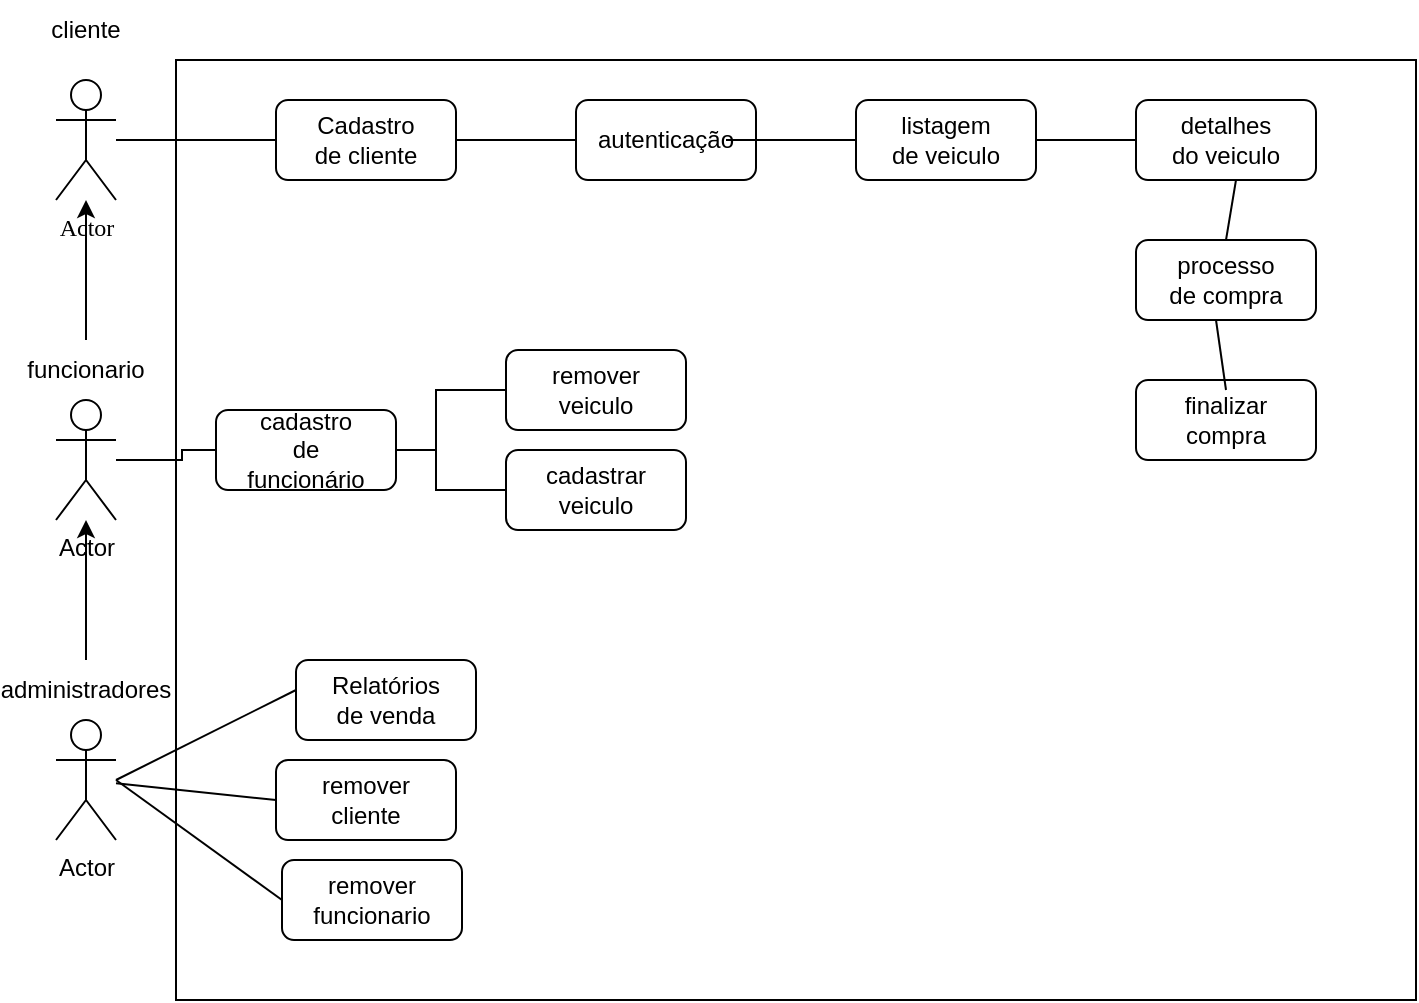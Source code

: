<mxfile version="21.7.5" type="github">
  <diagram name="Página-1" id="NQMU4q9Y0qhl5RLSYpsB">
    <mxGraphModel dx="1360" dy="807" grid="1" gridSize="10" guides="1" tooltips="1" connect="1" arrows="1" fold="1" page="1" pageScale="1" pageWidth="827" pageHeight="1169" background="none" math="0" shadow="0">
      <root>
        <mxCell id="0" />
        <mxCell id="1" parent="0" />
        <mxCell id="jRHtsobIHQ0eofcltsia-61" value="" style="rounded=0;whiteSpace=wrap;html=1;" vertex="1" parent="1">
          <mxGeometry x="180" y="60" width="620" height="470" as="geometry" />
        </mxCell>
        <mxCell id="jRHtsobIHQ0eofcltsia-62" value="Actor" style="shape=umlActor;verticalLabelPosition=bottom;verticalAlign=top;html=1;outlineConnect=0;fillStyle=auto;" vertex="1" parent="1">
          <mxGeometry x="120" y="390" width="30" height="60" as="geometry" />
        </mxCell>
        <mxCell id="jRHtsobIHQ0eofcltsia-63" value="" style="edgeStyle=orthogonalEdgeStyle;rounded=0;orthogonalLoop=1;jettySize=auto;html=1;" edge="1" parent="1" source="jRHtsobIHQ0eofcltsia-64" target="jRHtsobIHQ0eofcltsia-97">
          <mxGeometry relative="1" as="geometry">
            <Array as="points">
              <mxPoint x="183" y="260" />
              <mxPoint x="183" y="255" />
            </Array>
          </mxGeometry>
        </mxCell>
        <mxCell id="jRHtsobIHQ0eofcltsia-64" value="Actor" style="shape=umlActor;verticalLabelPosition=bottom;verticalAlign=top;html=1;outlineConnect=0;" vertex="1" parent="1">
          <mxGeometry x="120" y="230" width="30" height="60" as="geometry" />
        </mxCell>
        <mxCell id="jRHtsobIHQ0eofcltsia-65" value="" style="edgeStyle=orthogonalEdgeStyle;rounded=0;orthogonalLoop=1;jettySize=auto;html=1;" edge="1" parent="1" source="jRHtsobIHQ0eofcltsia-66" target="jRHtsobIHQ0eofcltsia-69">
          <mxGeometry relative="1" as="geometry" />
        </mxCell>
        <mxCell id="jRHtsobIHQ0eofcltsia-66" value="Actor" style="shape=umlActor;verticalLabelPosition=bottom;verticalAlign=top;html=1;outlineConnect=0;gradientColor=none;fontFamily=cliente;fillStyle=auto;" vertex="1" parent="1">
          <mxGeometry x="120" y="70" width="30" height="60" as="geometry" />
        </mxCell>
        <mxCell id="jRHtsobIHQ0eofcltsia-67" value="" style="edgeStyle=orthogonalEdgeStyle;rounded=0;orthogonalLoop=1;jettySize=auto;html=1;" edge="1" parent="1" source="jRHtsobIHQ0eofcltsia-68" target="jRHtsobIHQ0eofcltsia-72">
          <mxGeometry relative="1" as="geometry" />
        </mxCell>
        <mxCell id="jRHtsobIHQ0eofcltsia-68" value="" style="rounded=1;whiteSpace=wrap;html=1;" vertex="1" parent="1">
          <mxGeometry x="230" y="80" width="90" height="40" as="geometry" />
        </mxCell>
        <mxCell id="jRHtsobIHQ0eofcltsia-69" value="Cadastro de cliente" style="text;html=1;strokeColor=none;fillColor=none;align=center;verticalAlign=middle;whiteSpace=wrap;rounded=0;" vertex="1" parent="1">
          <mxGeometry x="245" y="85" width="60" height="30" as="geometry" />
        </mxCell>
        <mxCell id="jRHtsobIHQ0eofcltsia-70" value="" style="rounded=1;whiteSpace=wrap;html=1;" vertex="1" parent="1">
          <mxGeometry x="380" y="80" width="90" height="40" as="geometry" />
        </mxCell>
        <mxCell id="jRHtsobIHQ0eofcltsia-71" value="" style="edgeStyle=orthogonalEdgeStyle;rounded=0;orthogonalLoop=1;jettySize=auto;html=1;" edge="1" parent="1" source="jRHtsobIHQ0eofcltsia-72" target="jRHtsobIHQ0eofcltsia-75">
          <mxGeometry relative="1" as="geometry" />
        </mxCell>
        <mxCell id="jRHtsobIHQ0eofcltsia-72" value="autenticação" style="text;html=1;strokeColor=none;fillColor=none;align=center;verticalAlign=middle;whiteSpace=wrap;rounded=0;" vertex="1" parent="1">
          <mxGeometry x="395" y="85" width="60" height="30" as="geometry" />
        </mxCell>
        <mxCell id="jRHtsobIHQ0eofcltsia-73" value="" style="rounded=1;whiteSpace=wrap;html=1;" vertex="1" parent="1">
          <mxGeometry x="520" y="80" width="90" height="40" as="geometry" />
        </mxCell>
        <mxCell id="jRHtsobIHQ0eofcltsia-74" value="" style="edgeStyle=orthogonalEdgeStyle;rounded=0;orthogonalLoop=1;jettySize=auto;html=1;exitX=1;exitY=0.5;exitDx=0;exitDy=0;" edge="1" parent="1" source="jRHtsobIHQ0eofcltsia-73" target="jRHtsobIHQ0eofcltsia-77">
          <mxGeometry relative="1" as="geometry" />
        </mxCell>
        <mxCell id="jRHtsobIHQ0eofcltsia-75" value="listagem de veiculo" style="text;html=1;strokeColor=none;fillColor=none;align=center;verticalAlign=middle;whiteSpace=wrap;rounded=0;" vertex="1" parent="1">
          <mxGeometry x="535" y="85" width="60" height="30" as="geometry" />
        </mxCell>
        <mxCell id="jRHtsobIHQ0eofcltsia-76" value="" style="rounded=1;whiteSpace=wrap;html=1;" vertex="1" parent="1">
          <mxGeometry x="660" y="80" width="90" height="40" as="geometry" />
        </mxCell>
        <mxCell id="jRHtsobIHQ0eofcltsia-77" value="detalhes do veiculo" style="text;html=1;strokeColor=none;fillColor=none;align=center;verticalAlign=middle;whiteSpace=wrap;rounded=0;" vertex="1" parent="1">
          <mxGeometry x="675" y="85" width="60" height="30" as="geometry" />
        </mxCell>
        <mxCell id="jRHtsobIHQ0eofcltsia-78" value="cliente" style="text;html=1;strokeColor=none;fillColor=none;align=center;verticalAlign=middle;whiteSpace=wrap;rounded=0;" vertex="1" parent="1">
          <mxGeometry x="105" y="30" width="60" height="30" as="geometry" />
        </mxCell>
        <mxCell id="jRHtsobIHQ0eofcltsia-79" style="edgeStyle=orthogonalEdgeStyle;rounded=0;orthogonalLoop=1;jettySize=auto;html=1;" edge="1" parent="1" source="jRHtsobIHQ0eofcltsia-80" target="jRHtsobIHQ0eofcltsia-66">
          <mxGeometry relative="1" as="geometry" />
        </mxCell>
        <mxCell id="jRHtsobIHQ0eofcltsia-80" value="funcionario" style="text;html=1;strokeColor=none;fillColor=none;align=center;verticalAlign=middle;whiteSpace=wrap;rounded=0;" vertex="1" parent="1">
          <mxGeometry x="105" y="200" width="60" height="30" as="geometry" />
        </mxCell>
        <mxCell id="jRHtsobIHQ0eofcltsia-81" style="edgeStyle=orthogonalEdgeStyle;rounded=0;orthogonalLoop=1;jettySize=auto;html=1;" edge="1" parent="1" source="jRHtsobIHQ0eofcltsia-83" target="jRHtsobIHQ0eofcltsia-64">
          <mxGeometry relative="1" as="geometry" />
        </mxCell>
        <mxCell id="jRHtsobIHQ0eofcltsia-83" value="administradores" style="text;html=1;strokeColor=none;fillColor=none;align=center;verticalAlign=middle;whiteSpace=wrap;rounded=0;" vertex="1" parent="1">
          <mxGeometry x="105" y="360" width="60" height="30" as="geometry" />
        </mxCell>
        <mxCell id="jRHtsobIHQ0eofcltsia-84" value="" style="edgeStyle=orthogonalEdgeStyle;rounded=0;orthogonalLoop=1;jettySize=auto;html=1;" edge="1" parent="1" source="jRHtsobIHQ0eofcltsia-85" target="jRHtsobIHQ0eofcltsia-97">
          <mxGeometry relative="1" as="geometry" />
        </mxCell>
        <mxCell id="jRHtsobIHQ0eofcltsia-85" value="" style="rounded=1;whiteSpace=wrap;html=1;" vertex="1" parent="1">
          <mxGeometry x="345" y="255" width="90" height="40" as="geometry" />
        </mxCell>
        <mxCell id="jRHtsobIHQ0eofcltsia-86" value="cadastrar veiculo" style="text;html=1;strokeColor=none;fillColor=none;align=center;verticalAlign=middle;whiteSpace=wrap;rounded=0;" vertex="1" parent="1">
          <mxGeometry x="360" y="260" width="60" height="30" as="geometry" />
        </mxCell>
        <mxCell id="jRHtsobIHQ0eofcltsia-87" value="" style="edgeStyle=orthogonalEdgeStyle;rounded=0;orthogonalLoop=1;jettySize=auto;html=1;" edge="1" parent="1" source="jRHtsobIHQ0eofcltsia-88" target="jRHtsobIHQ0eofcltsia-97">
          <mxGeometry relative="1" as="geometry" />
        </mxCell>
        <mxCell id="jRHtsobIHQ0eofcltsia-88" value="" style="rounded=1;whiteSpace=wrap;html=1;" vertex="1" parent="1">
          <mxGeometry x="345" y="205" width="90" height="40" as="geometry" />
        </mxCell>
        <mxCell id="jRHtsobIHQ0eofcltsia-89" value="remover veiculo" style="text;html=1;strokeColor=none;fillColor=none;align=center;verticalAlign=middle;whiteSpace=wrap;rounded=0;" vertex="1" parent="1">
          <mxGeometry x="360" y="210" width="60" height="30" as="geometry" />
        </mxCell>
        <mxCell id="jRHtsobIHQ0eofcltsia-90" value="" style="rounded=1;whiteSpace=wrap;html=1;" vertex="1" parent="1">
          <mxGeometry x="660" y="220" width="90" height="40" as="geometry" />
        </mxCell>
        <mxCell id="jRHtsobIHQ0eofcltsia-91" value="finalizar compra" style="text;html=1;strokeColor=none;fillColor=none;align=center;verticalAlign=middle;whiteSpace=wrap;rounded=0;" vertex="1" parent="1">
          <mxGeometry x="675" y="225" width="60" height="30" as="geometry" />
        </mxCell>
        <mxCell id="jRHtsobIHQ0eofcltsia-92" value="" style="rounded=1;whiteSpace=wrap;html=1;" vertex="1" parent="1">
          <mxGeometry x="200" y="235" width="90" height="40" as="geometry" />
        </mxCell>
        <mxCell id="jRHtsobIHQ0eofcltsia-93" value="" style="rounded=1;whiteSpace=wrap;html=1;" vertex="1" parent="1">
          <mxGeometry x="233" y="460" width="90" height="40" as="geometry" />
        </mxCell>
        <mxCell id="jRHtsobIHQ0eofcltsia-94" value="" style="rounded=1;whiteSpace=wrap;html=1;" vertex="1" parent="1">
          <mxGeometry x="660" y="150" width="90" height="40" as="geometry" />
        </mxCell>
        <mxCell id="jRHtsobIHQ0eofcltsia-95" value="processo de compra" style="text;html=1;strokeColor=none;fillColor=none;align=center;verticalAlign=middle;whiteSpace=wrap;rounded=0;" vertex="1" parent="1">
          <mxGeometry x="675" y="155" width="60" height="30" as="geometry" />
        </mxCell>
        <mxCell id="jRHtsobIHQ0eofcltsia-96" value="" style="rounded=1;whiteSpace=wrap;html=1;" vertex="1" parent="1">
          <mxGeometry x="230" y="410" width="90" height="40" as="geometry" />
        </mxCell>
        <mxCell id="jRHtsobIHQ0eofcltsia-97" value="cadastro de funcionário" style="text;html=1;strokeColor=none;fillColor=none;align=center;verticalAlign=middle;whiteSpace=wrap;rounded=0;" vertex="1" parent="1">
          <mxGeometry x="215" y="240" width="60" height="30" as="geometry" />
        </mxCell>
        <mxCell id="jRHtsobIHQ0eofcltsia-98" value="remover cliente" style="text;html=1;strokeColor=none;fillColor=none;align=center;verticalAlign=middle;whiteSpace=wrap;rounded=0;" vertex="1" parent="1">
          <mxGeometry x="245" y="415" width="60" height="30" as="geometry" />
        </mxCell>
        <mxCell id="jRHtsobIHQ0eofcltsia-99" value="remover funcionario" style="text;html=1;strokeColor=none;fillColor=none;align=center;verticalAlign=middle;whiteSpace=wrap;rounded=0;" vertex="1" parent="1">
          <mxGeometry x="248" y="465" width="60" height="30" as="geometry" />
        </mxCell>
        <mxCell id="jRHtsobIHQ0eofcltsia-100" value="" style="endArrow=none;html=1;rounded=0;entryX=0;entryY=0.5;entryDx=0;entryDy=0;" edge="1" parent="1" target="jRHtsobIHQ0eofcltsia-93">
          <mxGeometry width="50" height="50" relative="1" as="geometry">
            <mxPoint x="150" y="420" as="sourcePoint" />
            <mxPoint x="210" y="480" as="targetPoint" />
          </mxGeometry>
        </mxCell>
        <mxCell id="jRHtsobIHQ0eofcltsia-101" value="" style="endArrow=none;html=1;rounded=0;entryX=0;entryY=0.5;entryDx=0;entryDy=0;" edge="1" parent="1" source="jRHtsobIHQ0eofcltsia-62" target="jRHtsobIHQ0eofcltsia-96">
          <mxGeometry width="50" height="50" relative="1" as="geometry">
            <mxPoint x="160" y="465" as="sourcePoint" />
            <mxPoint x="210" y="415" as="targetPoint" />
            <Array as="points" />
          </mxGeometry>
        </mxCell>
        <mxCell id="jRHtsobIHQ0eofcltsia-102" value="" style="rounded=1;whiteSpace=wrap;html=1;" vertex="1" parent="1">
          <mxGeometry x="240" y="360" width="90" height="40" as="geometry" />
        </mxCell>
        <mxCell id="jRHtsobIHQ0eofcltsia-103" value="Relatórios de venda" style="text;html=1;strokeColor=none;fillColor=none;align=center;verticalAlign=middle;whiteSpace=wrap;rounded=0;" vertex="1" parent="1">
          <mxGeometry x="255" y="365" width="60" height="30" as="geometry" />
        </mxCell>
        <mxCell id="jRHtsobIHQ0eofcltsia-104" value="" style="endArrow=none;html=1;rounded=0;" edge="1" parent="1">
          <mxGeometry width="50" height="50" relative="1" as="geometry">
            <mxPoint x="150" y="420" as="sourcePoint" />
            <mxPoint x="240" y="375" as="targetPoint" />
            <Array as="points" />
          </mxGeometry>
        </mxCell>
        <mxCell id="jRHtsobIHQ0eofcltsia-105" value="" style="endArrow=none;html=1;rounded=0;exitX=0.5;exitY=0;exitDx=0;exitDy=0;" edge="1" parent="1" source="jRHtsobIHQ0eofcltsia-94">
          <mxGeometry width="50" height="50" relative="1" as="geometry">
            <mxPoint x="660" y="170" as="sourcePoint" />
            <mxPoint x="710" y="120" as="targetPoint" />
          </mxGeometry>
        </mxCell>
        <mxCell id="jRHtsobIHQ0eofcltsia-106" value="" style="endArrow=none;html=1;rounded=0;exitX=0.5;exitY=0;exitDx=0;exitDy=0;" edge="1" parent="1" source="jRHtsobIHQ0eofcltsia-91">
          <mxGeometry width="50" height="50" relative="1" as="geometry">
            <mxPoint x="650" y="240" as="sourcePoint" />
            <mxPoint x="700" y="190" as="targetPoint" />
          </mxGeometry>
        </mxCell>
      </root>
    </mxGraphModel>
  </diagram>
</mxfile>
